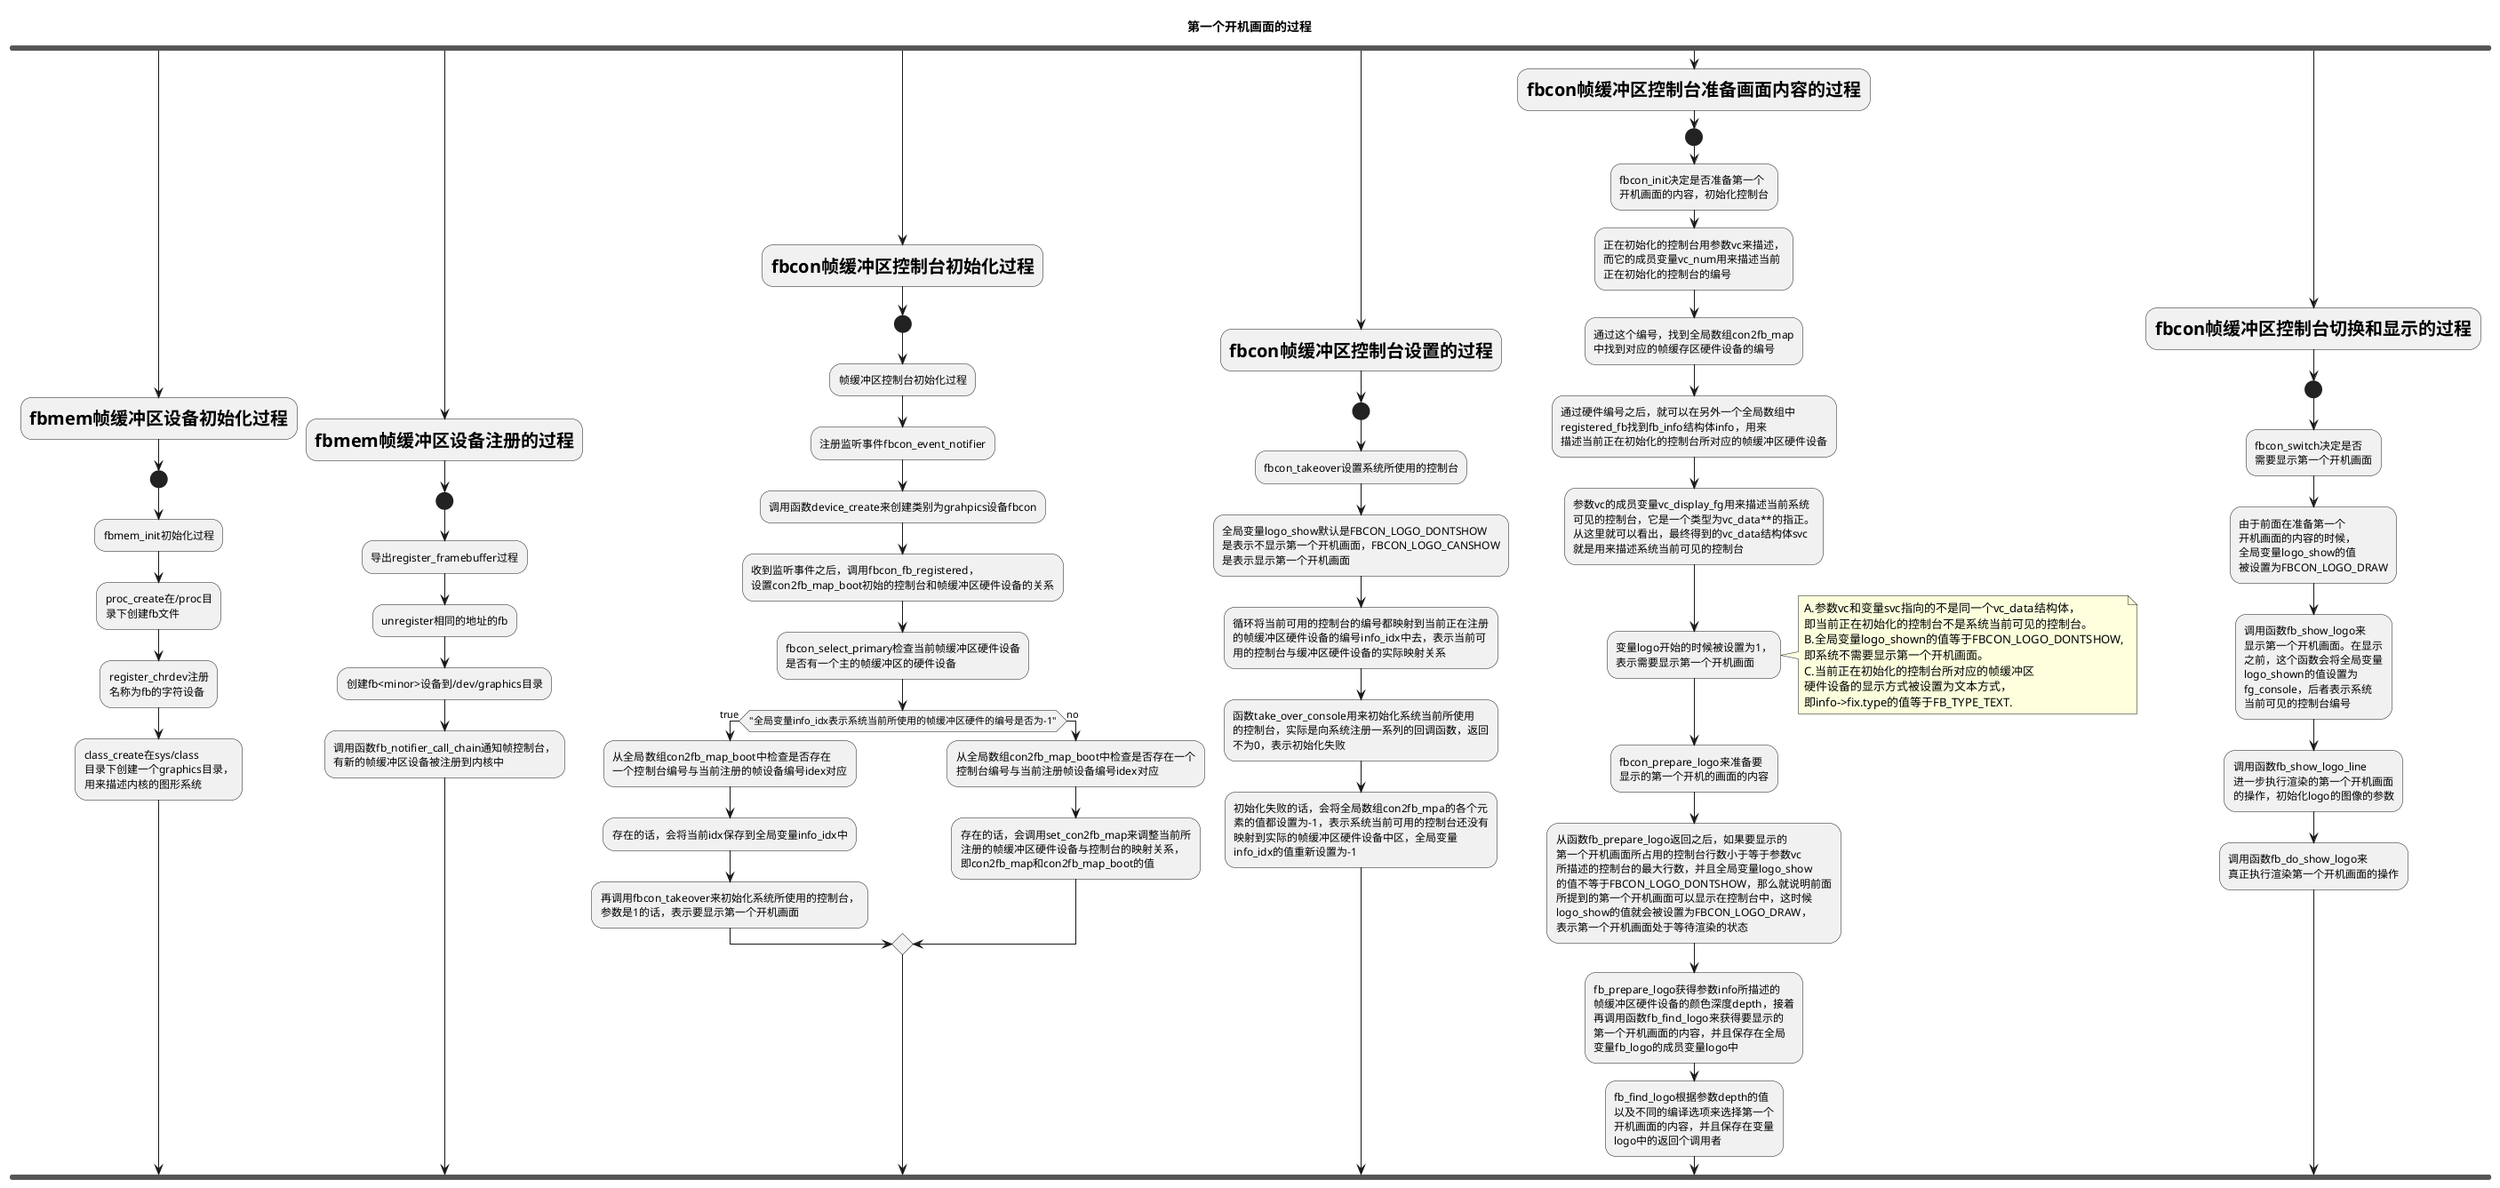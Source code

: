 @startuml

title 第一个开机画面的过程

fork

:<size:20><b>fbmem帧缓冲区设备初始化过程</b></size>;

start

:fbmem_init初始化过程;

:proc_create在/proc目
录下创建fb文件;

:register_chrdev注册
名称为fb的字符设备;

:class_create在sys/class
目录下创建一个graphics目录，
用来描述内核的图形系统;



fork again

:<size:20><b>fbmem帧缓冲区设备注册的过程</b></size>;

start 
:导出register_framebuffer过程;

:unregister相同的地址的fb;

:创建fb<minor>设备到/dev/graphics目录;

:调用函数fb_notifier_call_chain通知帧控制台，
有新的帧缓冲区设备被注册到内核中;


fork again

:<size:20><b>fbcon帧缓冲区控制台初始化过程</b></size>;

start

:帧缓冲区控制台初始化过程;

:注册监听事件fbcon_event_notifier;

:调用函数device_create来创建类别为grahpics设备fbcon;

:收到监听事件之后，调用fbcon_fb_registered，
设置con2fb_map_boot初始的控制台和帧缓冲区硬件设备的关系;

:fbcon_select_primary检查当前帧缓冲区硬件设备
是否有一个主的帧缓冲区的硬件设备;

if("全局变量info_idx表示系统当前所使用的帧缓冲区硬件的编号是否为-1") then (true)

	:从全局数组con2fb_map_boot中检查是否存在
	一个控制台编号与当前注册的帧设备编号idex对应;
	:存在的话，会将当前idx保存到全局变量info_idx中;
	:再调用fbcon_takeover来初始化系统所使用的控制台，
	参数是1的话，表示要显示第一个开机画面;

else (no)
	:从全局数组con2fb_map_boot中检查是否存在一个
	控制台编号与当前注册帧设备编号idex对应;
	:存在的话，会调用set_con2fb_map来调整当前所
	注册的帧缓冲区硬件设备与控制台的映射关系，
	即con2fb_map和con2fb_map_boot的值;

endif


fork again

:<size:20><b>fbcon帧缓冲区控制台设置的过程</b></size>;

start

:fbcon_takeover设置系统所使用的控制台;

:全局变量logo_show默认是FBCON_LOGO_DONTSHOW
是表示不显示第一个开机画面，FBCON_LOGO_CANSHOW
是表示显示第一个开机画面;

:循环将当前可用的控制台的编号都映射到当前正在注册
的帧缓冲区硬件设备的编号info_idx中去，表示当前可
用的控制台与缓冲区硬件设备的实际映射关系;

:函数take_over_console用来初始化系统当前所使用
的控制台，实际是向系统注册一系列的回调函数，返回
不为0，表示初始化失败;

:初始化失败的话，会将全局数组con2fb_mpa的各个元
素的值都设置为-1，表示系统当前可用的控制台还没有
映射到实际的帧缓冲区硬件设备中区，全局变量
info_idx的值重新设置为-1;


fork again

:<size:20><b>fbcon帧缓冲区控制台准备画面内容的过程</b></size>;

start

:fbcon_init决定是否准备第一个
开机画面的内容，初始化控制台;

:正在初始化的控制台用参数vc来描述，
而它的成员变量vc_num用来描述当前
正在初始化的控制台的编号;

:通过这个编号，找到全局数组con2fb_map
中找到对应的帧缓存区硬件设备的编号;

:通过硬件编号之后，就可以在另外一个全局数组中
registered_fb找到fb_info结构体info，用来
描述当前正在初始化的控制台所对应的帧缓冲区硬件设备;

:参数vc的成员变量vc_display_fg用来描述当前系统
可见的控制台，它是一个类型为vc_data**的指正。
从这里就可以看出，最终得到的vc_data结构体svc
就是用来描述系统当前可见的控制台;

:变量logo开始的时候被设置为1，
表示需要显示第一个开机画面;

note right:A.参数vc和变量svc指向的不是同一个vc_data结构体，\n即当前正在初始化的控制台不是系统当前可见的控制台。\nB.全局变量logo_shown的值等于FBCON_LOGO_DONTSHOW,\n即系统不需要显示第一个开机画面。\nC.当前正在初始化的控制台所对应的帧缓冲区\n硬件设备的显示方式被设置为文本方式，\n即info->fix.type的值等于FB_TYPE_TEXT.

:fbcon_prepare_logo来准备要
显示的第一个开机的画面的内容;

:从函数fb_prepare_logo返回之后，如果要显示的
第一个开机画面所占用的控制台行数小于等于参数vc
所描述的控制台的最大行数，并且全局变量logo_show
的值不等于FBCON_LOGO_DONTSHOW，那么就说明前面
所提到的第一个开机画面可以显示在控制台中，这时候
logo_show的值就会被设置为FBCON_LOGO_DRAW，
表示第一个开机画面处于等待渲染的状态;

:fb_prepare_logo获得参数info所描述的
帧缓冲区硬件设备的颜色深度depth，接着
再调用函数fb_find_logo来获得要显示的
第一个开机画面的内容，并且保存在全局
变量fb_logo的成员变量logo中;

:fb_find_logo根据参数depth的值
以及不同的编译选项来选择第一个
开机画面的内容，并且保存在变量
logo中的返回个调用者;



fork again

:<size:20><b>fbcon帧缓冲区控制台切换和显示的过程</b></size>;

start

:fbcon_switch决定是否
需要显示第一个开机画面;

:由于前面在准备第一个
开机画面的内容的时候，
全局变量logo_show的值
被设置为FBCON_LOGO_DRAW;

:调用函数fb_show_logo来
显示第一个开机画面。在显示
之前，这个函数会将全局变量
logo_shown的值设置为
fg_console，后者表示系统
当前可见的控制台编号;

:调用函数fb_show_logo_line
进一步执行渲染的第一个开机画面
的操作，初始化logo的图像的参数;

:调用函数fb_do_show_logo来
真正执行渲染第一个开机画面的操作;


@enduml